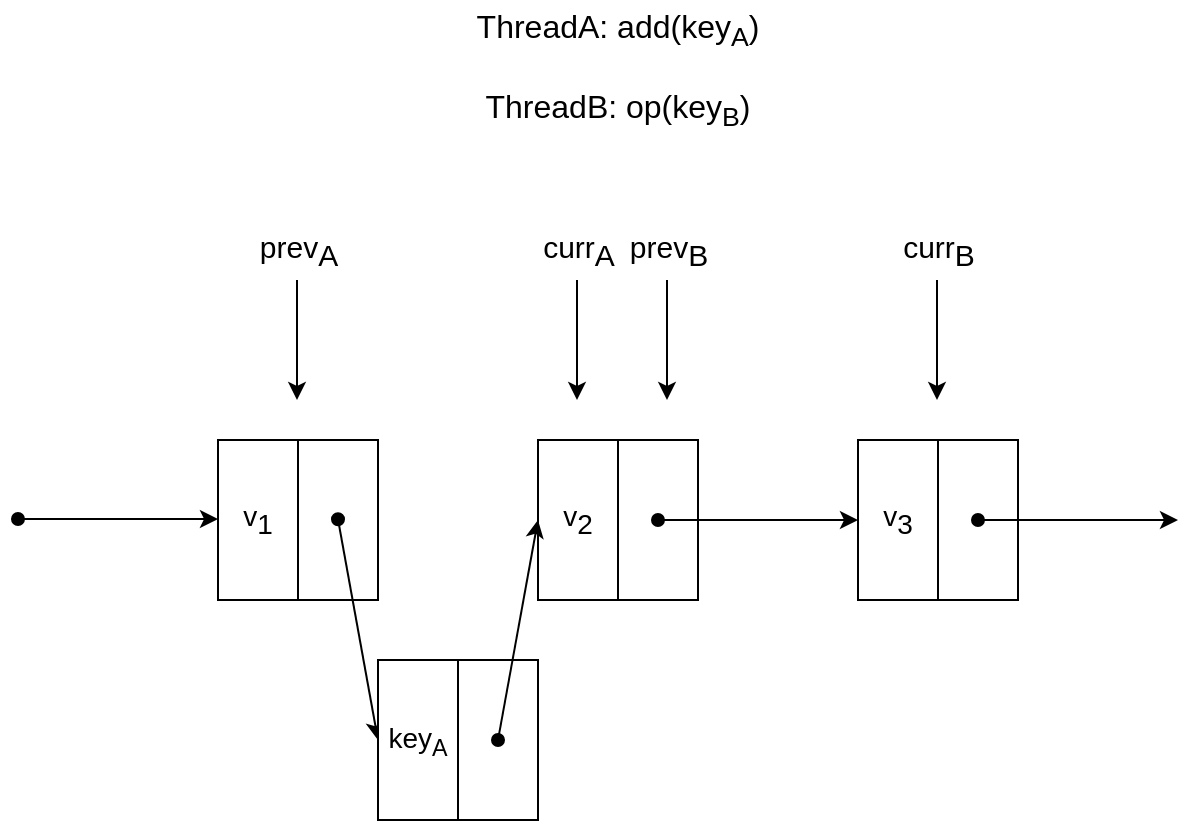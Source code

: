 <mxfile version="24.7.17">
  <diagram name="Page-1" id="ALjzpOeoeQQ6W-tBkplQ">
    <mxGraphModel dx="989" dy="567" grid="1" gridSize="10" guides="1" tooltips="1" connect="1" arrows="1" fold="1" page="1" pageScale="1" pageWidth="850" pageHeight="1100" math="0" shadow="0">
      <root>
        <mxCell id="0" />
        <mxCell id="1" parent="0" />
        <mxCell id="FIMf0m5eS3iOuZHON0fh-1" value="" style="whiteSpace=wrap;html=1;aspect=fixed;" vertex="1" parent="1">
          <mxGeometry x="200" y="280" width="80" height="80" as="geometry" />
        </mxCell>
        <mxCell id="FIMf0m5eS3iOuZHON0fh-2" value="" style="endArrow=none;html=1;rounded=0;entryX=0.5;entryY=0;entryDx=0;entryDy=0;exitX=0.5;exitY=1;exitDx=0;exitDy=0;" edge="1" parent="1" source="FIMf0m5eS3iOuZHON0fh-1" target="FIMf0m5eS3iOuZHON0fh-1">
          <mxGeometry width="50" height="50" relative="1" as="geometry">
            <mxPoint x="440" y="450" as="sourcePoint" />
            <mxPoint x="490" y="400" as="targetPoint" />
          </mxGeometry>
        </mxCell>
        <mxCell id="FIMf0m5eS3iOuZHON0fh-5" value="" style="endArrow=classic;html=1;rounded=0;strokeColor=default;strokeWidth=1;startArrow=oval;startFill=1;entryX=0;entryY=0.5;entryDx=0;entryDy=0;" edge="1" parent="1" target="FIMf0m5eS3iOuZHON0fh-29">
          <mxGeometry width="50" height="50" relative="1" as="geometry">
            <mxPoint x="260" y="319.66" as="sourcePoint" />
            <mxPoint x="360" y="319.66" as="targetPoint" />
          </mxGeometry>
        </mxCell>
        <mxCell id="FIMf0m5eS3iOuZHON0fh-7" value="" style="whiteSpace=wrap;html=1;aspect=fixed;" vertex="1" parent="1">
          <mxGeometry x="360" y="280" width="80" height="80" as="geometry" />
        </mxCell>
        <mxCell id="FIMf0m5eS3iOuZHON0fh-8" value="" style="endArrow=none;html=1;rounded=0;entryX=0.5;entryY=0;entryDx=0;entryDy=0;exitX=0.5;exitY=1;exitDx=0;exitDy=0;" edge="1" parent="1" source="FIMf0m5eS3iOuZHON0fh-7" target="FIMf0m5eS3iOuZHON0fh-7">
          <mxGeometry width="50" height="50" relative="1" as="geometry">
            <mxPoint x="600" y="450" as="sourcePoint" />
            <mxPoint x="650" y="400" as="targetPoint" />
          </mxGeometry>
        </mxCell>
        <mxCell id="FIMf0m5eS3iOuZHON0fh-9" value="" style="endArrow=classic;html=1;rounded=0;strokeColor=default;strokeWidth=1;startArrow=oval;startFill=1;" edge="1" parent="1">
          <mxGeometry width="50" height="50" relative="1" as="geometry">
            <mxPoint x="420" y="320" as="sourcePoint" />
            <mxPoint x="520" y="320" as="targetPoint" />
          </mxGeometry>
        </mxCell>
        <mxCell id="FIMf0m5eS3iOuZHON0fh-10" value="" style="whiteSpace=wrap;html=1;aspect=fixed;" vertex="1" parent="1">
          <mxGeometry x="520" y="280" width="80" height="80" as="geometry" />
        </mxCell>
        <mxCell id="FIMf0m5eS3iOuZHON0fh-11" value="" style="endArrow=none;html=1;rounded=0;entryX=0.5;entryY=0;entryDx=0;entryDy=0;exitX=0.5;exitY=1;exitDx=0;exitDy=0;" edge="1" parent="1" source="FIMf0m5eS3iOuZHON0fh-10" target="FIMf0m5eS3iOuZHON0fh-10">
          <mxGeometry width="50" height="50" relative="1" as="geometry">
            <mxPoint x="460" y="470" as="sourcePoint" />
            <mxPoint x="510" y="420" as="targetPoint" />
          </mxGeometry>
        </mxCell>
        <mxCell id="FIMf0m5eS3iOuZHON0fh-12" value="" style="endArrow=classic;html=1;rounded=0;strokeColor=default;strokeWidth=1;startArrow=oval;startFill=1;" edge="1" parent="1">
          <mxGeometry width="50" height="50" relative="1" as="geometry">
            <mxPoint x="580" y="320" as="sourcePoint" />
            <mxPoint x="680" y="320" as="targetPoint" />
          </mxGeometry>
        </mxCell>
        <mxCell id="FIMf0m5eS3iOuZHON0fh-14" value="" style="endArrow=classic;html=1;rounded=0;strokeColor=default;strokeWidth=1;startArrow=oval;startFill=1;" edge="1" parent="1">
          <mxGeometry width="50" height="50" relative="1" as="geometry">
            <mxPoint x="100" y="319.5" as="sourcePoint" />
            <mxPoint x="200" y="319.5" as="targetPoint" />
          </mxGeometry>
        </mxCell>
        <mxCell id="FIMf0m5eS3iOuZHON0fh-16" value="" style="endArrow=classic;html=1;rounded=0;" edge="1" parent="1">
          <mxGeometry width="50" height="50" relative="1" as="geometry">
            <mxPoint x="239.5" y="200" as="sourcePoint" />
            <mxPoint x="239.5" y="260" as="targetPoint" />
          </mxGeometry>
        </mxCell>
        <mxCell id="FIMf0m5eS3iOuZHON0fh-17" value="&lt;div style=&quot;font-size: 15px;&quot;&gt;prev&lt;sub style=&quot;font-size: 15px;&quot;&gt;A&lt;/sub&gt;&lt;/div&gt;" style="text;html=1;align=center;verticalAlign=middle;resizable=0;points=[];autosize=1;strokeColor=none;fillColor=none;fontSize=15;" vertex="1" parent="1">
          <mxGeometry x="210" y="170" width="60" height="30" as="geometry" />
        </mxCell>
        <mxCell id="FIMf0m5eS3iOuZHON0fh-18" value="" style="endArrow=classic;html=1;rounded=0;" edge="1" parent="1">
          <mxGeometry width="50" height="50" relative="1" as="geometry">
            <mxPoint x="379.5" y="200" as="sourcePoint" />
            <mxPoint x="379.5" y="260" as="targetPoint" />
          </mxGeometry>
        </mxCell>
        <mxCell id="FIMf0m5eS3iOuZHON0fh-19" value="&lt;div style=&quot;font-size: 15px;&quot;&gt;&lt;span style=&quot;font-size: 15px;&quot;&gt;curr&lt;/span&gt;&lt;span style=&quot;font-size: 15px;&quot;&gt;&lt;sub style=&quot;font-size: 15px;&quot;&gt;A&lt;/sub&gt;&lt;/span&gt;&lt;/div&gt;" style="text;html=1;align=center;verticalAlign=middle;resizable=0;points=[];autosize=1;strokeColor=none;fillColor=none;fontSize=15;" vertex="1" parent="1">
          <mxGeometry x="350" y="170" width="60" height="30" as="geometry" />
        </mxCell>
        <mxCell id="FIMf0m5eS3iOuZHON0fh-20" value="" style="endArrow=classic;html=1;rounded=0;" edge="1" parent="1">
          <mxGeometry width="50" height="50" relative="1" as="geometry">
            <mxPoint x="424.5" y="200" as="sourcePoint" />
            <mxPoint x="424.5" y="260" as="targetPoint" />
          </mxGeometry>
        </mxCell>
        <mxCell id="FIMf0m5eS3iOuZHON0fh-21" value="&lt;div style=&quot;font-size: 15px;&quot;&gt;prev&lt;sub style=&quot;font-size: 15px;&quot;&gt;B&lt;/sub&gt;&lt;/div&gt;" style="text;html=1;align=center;verticalAlign=middle;resizable=0;points=[];autosize=1;strokeColor=none;fillColor=none;fontSize=15;" vertex="1" parent="1">
          <mxGeometry x="395" y="170" width="60" height="30" as="geometry" />
        </mxCell>
        <mxCell id="FIMf0m5eS3iOuZHON0fh-22" value="" style="endArrow=classic;html=1;rounded=0;" edge="1" parent="1">
          <mxGeometry width="50" height="50" relative="1" as="geometry">
            <mxPoint x="559.5" y="200" as="sourcePoint" />
            <mxPoint x="559.5" y="260" as="targetPoint" />
          </mxGeometry>
        </mxCell>
        <mxCell id="FIMf0m5eS3iOuZHON0fh-23" value="&lt;div style=&quot;font-size: 15px;&quot;&gt;&lt;span style=&quot;font-size: 15px;&quot;&gt;curr&lt;/span&gt;&lt;span style=&quot;font-size: 15px;&quot;&gt;&lt;sub style=&quot;font-size: 15px;&quot;&gt;B&lt;/sub&gt;&lt;/span&gt;&lt;/div&gt;" style="text;html=1;align=center;verticalAlign=middle;resizable=0;points=[];autosize=1;strokeColor=none;fillColor=none;fontSize=15;" vertex="1" parent="1">
          <mxGeometry x="530" y="170" width="60" height="30" as="geometry" />
        </mxCell>
        <mxCell id="FIMf0m5eS3iOuZHON0fh-24" value="ThreadA: add(key&lt;sub&gt;A&lt;/sub&gt;)" style="text;html=1;align=center;verticalAlign=middle;whiteSpace=wrap;rounded=0;fontSize=16;" vertex="1" parent="1">
          <mxGeometry x="320" y="60" width="160" height="30" as="geometry" />
        </mxCell>
        <mxCell id="FIMf0m5eS3iOuZHON0fh-25" value="ThreadB: op(key&lt;sub&gt;B&lt;/sub&gt;) " style="text;html=1;align=center;verticalAlign=middle;whiteSpace=wrap;rounded=0;fontSize=16;" vertex="1" parent="1">
          <mxGeometry x="320" y="100" width="160" height="30" as="geometry" />
        </mxCell>
        <mxCell id="FIMf0m5eS3iOuZHON0fh-26" value="v&lt;sub style=&quot;font-size: 14px;&quot;&gt;1&lt;/sub&gt;" style="text;html=1;align=center;verticalAlign=middle;whiteSpace=wrap;rounded=0;fontSize=14;" vertex="1" parent="1">
          <mxGeometry x="190" y="305" width="60" height="30" as="geometry" />
        </mxCell>
        <mxCell id="FIMf0m5eS3iOuZHON0fh-27" value="v&lt;sub style=&quot;font-size: 14px;&quot;&gt;2&lt;/sub&gt;" style="text;html=1;align=center;verticalAlign=middle;whiteSpace=wrap;rounded=0;fontSize=14;" vertex="1" parent="1">
          <mxGeometry x="350" y="305" width="60" height="30" as="geometry" />
        </mxCell>
        <mxCell id="FIMf0m5eS3iOuZHON0fh-28" value="v&lt;sub style=&quot;font-size: 14px;&quot;&gt;3&lt;/sub&gt;" style="text;html=1;align=center;verticalAlign=middle;whiteSpace=wrap;rounded=0;fontSize=14;" vertex="1" parent="1">
          <mxGeometry x="510" y="305" width="60" height="30" as="geometry" />
        </mxCell>
        <mxCell id="FIMf0m5eS3iOuZHON0fh-29" value="" style="whiteSpace=wrap;html=1;aspect=fixed;" vertex="1" parent="1">
          <mxGeometry x="280" y="390" width="80" height="80" as="geometry" />
        </mxCell>
        <mxCell id="FIMf0m5eS3iOuZHON0fh-30" value="key&lt;sub&gt;A&lt;/sub&gt;" style="text;html=1;align=center;verticalAlign=middle;whiteSpace=wrap;rounded=0;fontSize=14;" vertex="1" parent="1">
          <mxGeometry x="270" y="415" width="60" height="30" as="geometry" />
        </mxCell>
        <mxCell id="FIMf0m5eS3iOuZHON0fh-31" value="" style="endArrow=classic;html=1;rounded=0;strokeColor=default;strokeWidth=1;startArrow=oval;startFill=1;entryX=0;entryY=0.5;entryDx=0;entryDy=0;" edge="1" parent="1" target="FIMf0m5eS3iOuZHON0fh-7">
          <mxGeometry width="50" height="50" relative="1" as="geometry">
            <mxPoint x="340" y="430" as="sourcePoint" />
            <mxPoint x="440" y="449.66" as="targetPoint" />
          </mxGeometry>
        </mxCell>
        <mxCell id="FIMf0m5eS3iOuZHON0fh-32" value="" style="endArrow=none;html=1;rounded=0;entryX=0.5;entryY=0;entryDx=0;entryDy=0;exitX=0.5;exitY=1;exitDx=0;exitDy=0;" edge="1" parent="1">
          <mxGeometry width="50" height="50" relative="1" as="geometry">
            <mxPoint x="320" y="470" as="sourcePoint" />
            <mxPoint x="320" y="390" as="targetPoint" />
          </mxGeometry>
        </mxCell>
      </root>
    </mxGraphModel>
  </diagram>
</mxfile>
